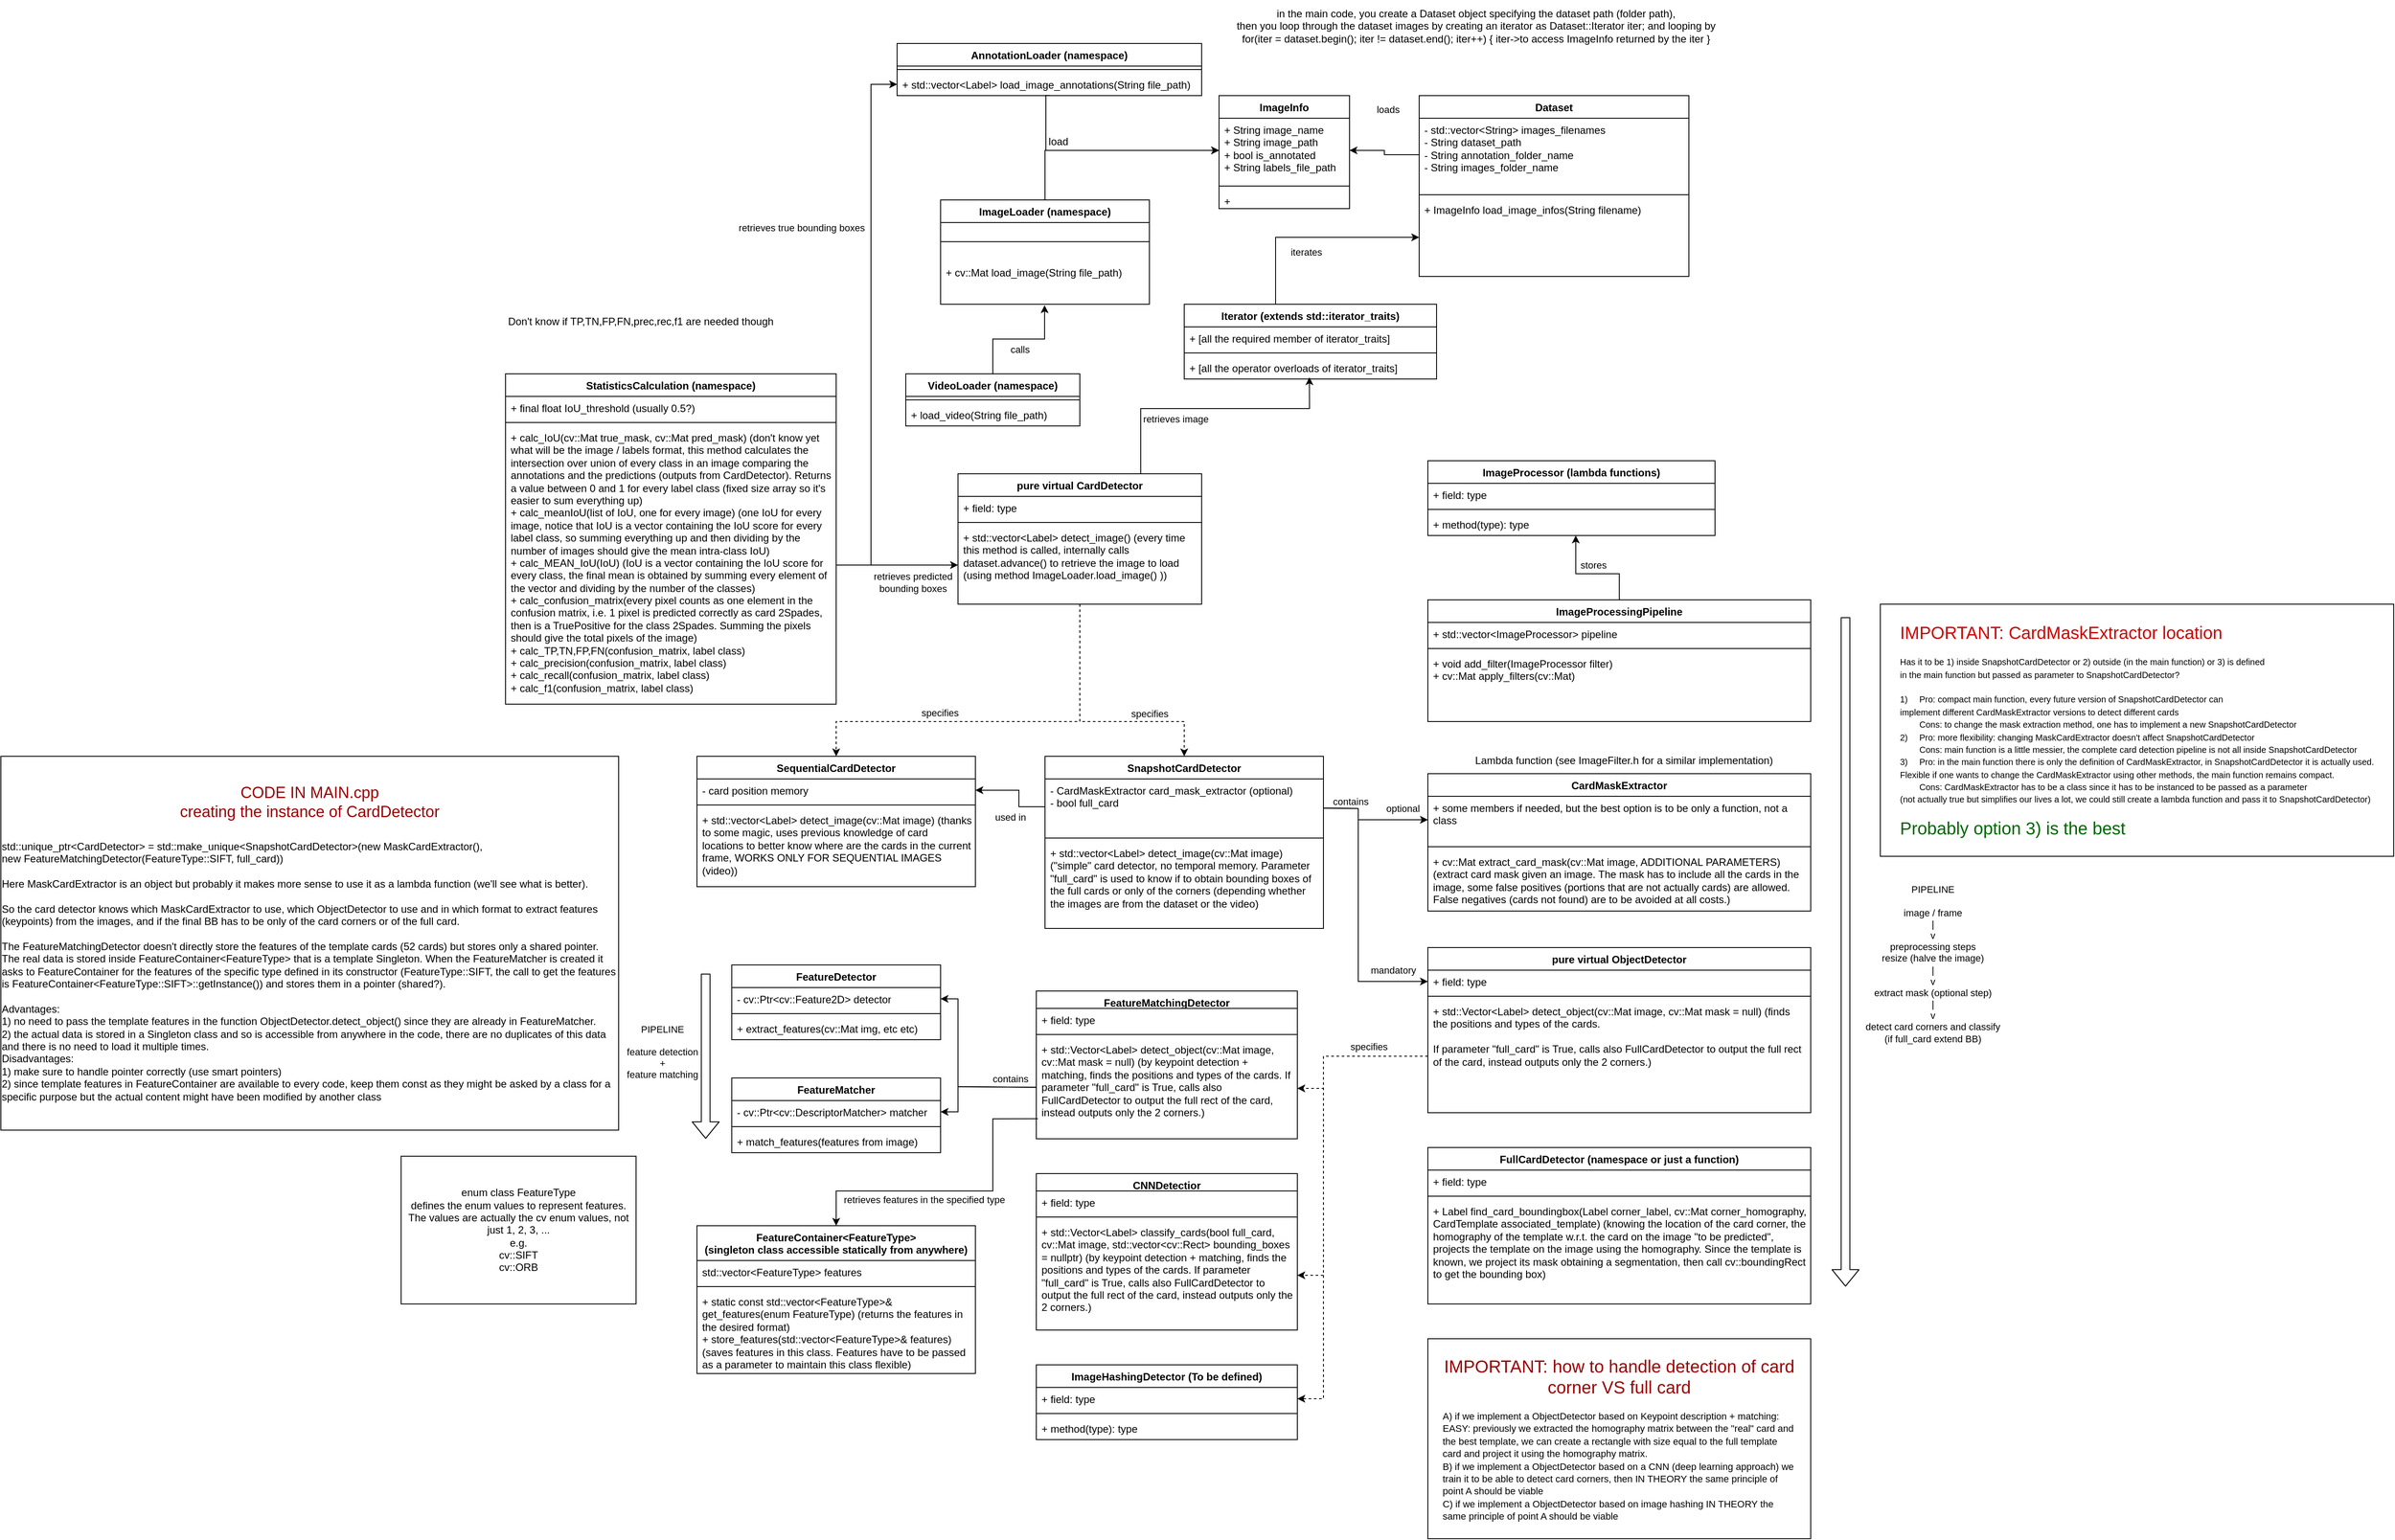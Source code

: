 <mxfile>
    <diagram name="Page-1" id="c4acf3e9-155e-7222-9cf6-157b1a14988f">
        <mxGraphModel dx="2112" dy="1816" grid="1" gridSize="10" guides="1" tooltips="1" connect="1" arrows="1" fold="1" page="1" pageScale="1" pageWidth="850" pageHeight="1100" background="none" math="0" shadow="0">
            <root>
                <mxCell id="0"/>
                <mxCell id="1" parent="0"/>
                <mxCell id="INni8aJdQVXMnW472Vi9-1" value="ImageLoader (namespace)" style="swimlane;fontStyle=1;align=center;verticalAlign=top;childLayout=stackLayout;horizontal=1;startSize=26;horizontalStack=0;resizeParent=1;resizeParentMax=0;resizeLast=0;collapsible=1;marginBottom=0;whiteSpace=wrap;html=1;" parent="1" vertex="1">
                    <mxGeometry x="440" y="-40" width="240" height="120" as="geometry"/>
                </mxCell>
                <mxCell id="INni8aJdQVXMnW472Vi9-3" value="" style="line;strokeWidth=1;fillColor=none;align=left;verticalAlign=middle;spacingTop=-1;spacingLeft=3;spacingRight=3;rotatable=0;labelPosition=right;points=[];portConstraint=eastwest;strokeColor=inherit;" parent="INni8aJdQVXMnW472Vi9-1" vertex="1">
                    <mxGeometry y="26" width="240" height="44" as="geometry"/>
                </mxCell>
                <mxCell id="INni8aJdQVXMnW472Vi9-4" value="+ cv::Mat load_image(String file_path)" style="text;strokeColor=none;fillColor=none;align=left;verticalAlign=top;spacingLeft=4;spacingRight=4;overflow=hidden;rotatable=0;points=[[0,0.5],[1,0.5]];portConstraint=eastwest;whiteSpace=wrap;html=1;" parent="INni8aJdQVXMnW472Vi9-1" vertex="1">
                    <mxGeometry y="70" width="240" height="50" as="geometry"/>
                </mxCell>
                <mxCell id="XtUhYxJzeD2RdiECUGd_-15" value="" style="edgeStyle=orthogonalEdgeStyle;rounded=0;orthogonalLoop=1;jettySize=auto;html=1;entryX=0.498;entryY=1.023;entryDx=0;entryDy=0;entryPerimeter=0;exitX=0.5;exitY=0;exitDx=0;exitDy=0;" parent="1" source="INni8aJdQVXMnW472Vi9-5" target="INni8aJdQVXMnW472Vi9-4" edge="1">
                    <mxGeometry relative="1" as="geometry">
                        <Array as="points">
                            <mxPoint x="500" y="120"/>
                            <mxPoint x="560" y="120"/>
                        </Array>
                    </mxGeometry>
                </mxCell>
                <mxCell id="XtUhYxJzeD2RdiECUGd_-16" value="calls" style="edgeLabel;html=1;align=center;verticalAlign=middle;resizable=0;points=[];" parent="XtUhYxJzeD2RdiECUGd_-15" vertex="1" connectable="0">
                    <mxGeometry x="0.511" relative="1" as="geometry">
                        <mxPoint x="-29" y="17" as="offset"/>
                    </mxGeometry>
                </mxCell>
                <mxCell id="INni8aJdQVXMnW472Vi9-5" value="VideoLoader (namespace)" style="swimlane;fontStyle=1;align=center;verticalAlign=top;childLayout=stackLayout;horizontal=1;startSize=26;horizontalStack=0;resizeParent=1;resizeParentMax=0;resizeLast=0;collapsible=1;marginBottom=0;whiteSpace=wrap;html=1;" parent="1" vertex="1">
                    <mxGeometry x="400" y="160" width="200" height="60" as="geometry"/>
                </mxCell>
                <mxCell id="INni8aJdQVXMnW472Vi9-7" value="" style="line;strokeWidth=1;fillColor=none;align=left;verticalAlign=middle;spacingTop=-1;spacingLeft=3;spacingRight=3;rotatable=0;labelPosition=right;points=[];portConstraint=eastwest;strokeColor=inherit;" parent="INni8aJdQVXMnW472Vi9-5" vertex="1">
                    <mxGeometry y="26" width="200" height="8" as="geometry"/>
                </mxCell>
                <mxCell id="INni8aJdQVXMnW472Vi9-8" value="+ load_video(String file_path)" style="text;strokeColor=none;fillColor=none;align=left;verticalAlign=top;spacingLeft=4;spacingRight=4;overflow=hidden;rotatable=0;points=[[0,0.5],[1,0.5]];portConstraint=eastwest;whiteSpace=wrap;html=1;" parent="INni8aJdQVXMnW472Vi9-5" vertex="1">
                    <mxGeometry y="34" width="200" height="26" as="geometry"/>
                </mxCell>
                <mxCell id="INni8aJdQVXMnW472Vi9-11" value="AnnotationLoader (namespace)" style="swimlane;fontStyle=1;align=center;verticalAlign=top;childLayout=stackLayout;horizontal=1;startSize=26;horizontalStack=0;resizeParent=1;resizeParentMax=0;resizeLast=0;collapsible=1;marginBottom=0;whiteSpace=wrap;html=1;" parent="1" vertex="1">
                    <mxGeometry x="390" y="-220" width="350" height="60" as="geometry"/>
                </mxCell>
                <mxCell id="INni8aJdQVXMnW472Vi9-13" value="" style="line;strokeWidth=1;fillColor=none;align=left;verticalAlign=middle;spacingTop=-1;spacingLeft=3;spacingRight=3;rotatable=0;labelPosition=right;points=[];portConstraint=eastwest;strokeColor=inherit;" parent="INni8aJdQVXMnW472Vi9-11" vertex="1">
                    <mxGeometry y="26" width="350" height="8" as="geometry"/>
                </mxCell>
                <mxCell id="INni8aJdQVXMnW472Vi9-14" value="+ std::vector&amp;lt;Label&amp;gt; load_image_annotations(String file_path)" style="text;strokeColor=none;fillColor=none;align=left;verticalAlign=top;spacingLeft=4;spacingRight=4;overflow=hidden;rotatable=0;points=[[0,0.5],[1,0.5]];portConstraint=eastwest;whiteSpace=wrap;html=1;" parent="INni8aJdQVXMnW472Vi9-11" vertex="1">
                    <mxGeometry y="34" width="350" height="26" as="geometry"/>
                </mxCell>
                <mxCell id="INni8aJdQVXMnW472Vi9-15" value="SnapshotCardDetector" style="swimlane;fontStyle=1;align=center;verticalAlign=top;childLayout=stackLayout;horizontal=1;startSize=26;horizontalStack=0;resizeParent=1;resizeParentMax=0;resizeLast=0;collapsible=1;marginBottom=0;whiteSpace=wrap;html=1;" parent="1" vertex="1">
                    <mxGeometry x="560" y="600" width="320" height="198" as="geometry"/>
                </mxCell>
                <mxCell id="INni8aJdQVXMnW472Vi9-16" value="- CardMaskExtractor card_mask_extractor (optional)&lt;div&gt;- bool full_card&lt;/div&gt;" style="text;strokeColor=none;fillColor=none;align=left;verticalAlign=top;spacingLeft=4;spacingRight=4;overflow=hidden;rotatable=0;points=[[0,0.5],[1,0.5]];portConstraint=eastwest;whiteSpace=wrap;html=1;" parent="INni8aJdQVXMnW472Vi9-15" vertex="1">
                    <mxGeometry y="26" width="320" height="64" as="geometry"/>
                </mxCell>
                <mxCell id="INni8aJdQVXMnW472Vi9-17" value="" style="line;strokeWidth=1;fillColor=none;align=left;verticalAlign=middle;spacingTop=-1;spacingLeft=3;spacingRight=3;rotatable=0;labelPosition=right;points=[];portConstraint=eastwest;strokeColor=inherit;" parent="INni8aJdQVXMnW472Vi9-15" vertex="1">
                    <mxGeometry y="90" width="320" height="8" as="geometry"/>
                </mxCell>
                <mxCell id="INni8aJdQVXMnW472Vi9-18" value="+ std::vector&amp;lt;Label&amp;gt; detect_image(cv::Mat image) (&quot;simple&quot; card detector, no temporal memory. Parameter &quot;full_card&quot; is used to know if to obtain bounding boxes of the full cards or only of the corners (depending whether the images are from the dataset or the video)" style="text;strokeColor=none;fillColor=none;align=left;verticalAlign=top;spacingLeft=4;spacingRight=4;overflow=hidden;rotatable=0;points=[[0,0.5],[1,0.5]];portConstraint=eastwest;whiteSpace=wrap;html=1;" parent="INni8aJdQVXMnW472Vi9-15" vertex="1">
                    <mxGeometry y="98" width="320" height="100" as="geometry"/>
                </mxCell>
                <mxCell id="INni8aJdQVXMnW472Vi9-19" value="Dataset" style="swimlane;fontStyle=1;align=center;verticalAlign=top;childLayout=stackLayout;horizontal=1;startSize=26;horizontalStack=0;resizeParent=1;resizeParentMax=0;resizeLast=0;collapsible=1;marginBottom=0;whiteSpace=wrap;html=1;" parent="1" vertex="1">
                    <mxGeometry x="990" y="-160" width="310" height="208" as="geometry"/>
                </mxCell>
                <mxCell id="INni8aJdQVXMnW472Vi9-20" value="- std::vector&amp;lt;String&amp;gt; images_filenames&lt;div&gt;- String dataset_path&lt;/div&gt;&lt;div&gt;- String annotation_folder_name&lt;/div&gt;&lt;div&gt;- String images_folder_name&lt;/div&gt;" style="text;strokeColor=none;fillColor=none;align=left;verticalAlign=top;spacingLeft=4;spacingRight=4;overflow=hidden;rotatable=0;points=[[0,0.5],[1,0.5]];portConstraint=eastwest;whiteSpace=wrap;html=1;" parent="INni8aJdQVXMnW472Vi9-19" vertex="1">
                    <mxGeometry y="26" width="310" height="84" as="geometry"/>
                </mxCell>
                <mxCell id="INni8aJdQVXMnW472Vi9-21" value="" style="line;strokeWidth=1;fillColor=none;align=left;verticalAlign=middle;spacingTop=-1;spacingLeft=3;spacingRight=3;rotatable=0;labelPosition=right;points=[];portConstraint=eastwest;strokeColor=inherit;" parent="INni8aJdQVXMnW472Vi9-19" vertex="1">
                    <mxGeometry y="110" width="310" height="8" as="geometry"/>
                </mxCell>
                <mxCell id="INni8aJdQVXMnW472Vi9-22" value="+ ImageInfo load_image_infos(String filename)" style="text;strokeColor=none;fillColor=none;align=left;verticalAlign=top;spacingLeft=4;spacingRight=4;overflow=hidden;rotatable=0;points=[[0,0.5],[1,0.5]];portConstraint=eastwest;whiteSpace=wrap;html=1;" parent="INni8aJdQVXMnW472Vi9-19" vertex="1">
                    <mxGeometry y="118" width="310" height="90" as="geometry"/>
                </mxCell>
                <mxCell id="INni8aJdQVXMnW472Vi9-26" value="CardMaskExtractor" style="swimlane;fontStyle=1;align=center;verticalAlign=top;childLayout=stackLayout;horizontal=1;startSize=26;horizontalStack=0;resizeParent=1;resizeParentMax=0;resizeLast=0;collapsible=1;marginBottom=0;whiteSpace=wrap;html=1;" parent="1" vertex="1">
                    <mxGeometry x="1000" y="620" width="440" height="158" as="geometry"/>
                </mxCell>
                <mxCell id="INni8aJdQVXMnW472Vi9-27" value="+ some members if needed, but the best option is to be only a function, not a class" style="text;strokeColor=none;fillColor=none;align=left;verticalAlign=top;spacingLeft=4;spacingRight=4;overflow=hidden;rotatable=0;points=[[0,0.5],[1,0.5]];portConstraint=eastwest;whiteSpace=wrap;html=1;" parent="INni8aJdQVXMnW472Vi9-26" vertex="1">
                    <mxGeometry y="26" width="440" height="54" as="geometry"/>
                </mxCell>
                <mxCell id="INni8aJdQVXMnW472Vi9-28" value="" style="line;strokeWidth=1;fillColor=none;align=left;verticalAlign=middle;spacingTop=-1;spacingLeft=3;spacingRight=3;rotatable=0;labelPosition=right;points=[];portConstraint=eastwest;strokeColor=inherit;" parent="INni8aJdQVXMnW472Vi9-26" vertex="1">
                    <mxGeometry y="80" width="440" height="8" as="geometry"/>
                </mxCell>
                <mxCell id="INni8aJdQVXMnW472Vi9-29" value="+ cv::Mat extract_card_mask(cv::Mat image, ADDITIONAL PARAMETERS) (extract card mask given an image. The mask has to include all the cards in the image, some false positives (portions that are not actually cards) are allowed. False negatives (cards not found) are to be avoided at all costs.)" style="text;strokeColor=none;fillColor=none;align=left;verticalAlign=top;spacingLeft=4;spacingRight=4;overflow=hidden;rotatable=0;points=[[0,0.5],[1,0.5]];portConstraint=eastwest;whiteSpace=wrap;html=1;" parent="INni8aJdQVXMnW472Vi9-26" vertex="1">
                    <mxGeometry y="88" width="440" height="70" as="geometry"/>
                </mxCell>
                <mxCell id="INni8aJdQVXMnW472Vi9-32" value="pure virtual ObjectDetector" style="swimlane;fontStyle=1;align=center;verticalAlign=top;childLayout=stackLayout;horizontal=1;startSize=26;horizontalStack=0;resizeParent=1;resizeParentMax=0;resizeLast=0;collapsible=1;marginBottom=0;whiteSpace=wrap;html=1;" parent="1" vertex="1">
                    <mxGeometry x="1000" y="820" width="440" height="190" as="geometry"/>
                </mxCell>
                <mxCell id="INni8aJdQVXMnW472Vi9-33" value="+ field: type" style="text;strokeColor=none;fillColor=none;align=left;verticalAlign=top;spacingLeft=4;spacingRight=4;overflow=hidden;rotatable=0;points=[[0,0.5],[1,0.5]];portConstraint=eastwest;whiteSpace=wrap;html=1;" parent="INni8aJdQVXMnW472Vi9-32" vertex="1">
                    <mxGeometry y="26" width="440" height="26" as="geometry"/>
                </mxCell>
                <mxCell id="INni8aJdQVXMnW472Vi9-34" value="" style="line;strokeWidth=1;fillColor=none;align=left;verticalAlign=middle;spacingTop=-1;spacingLeft=3;spacingRight=3;rotatable=0;labelPosition=right;points=[];portConstraint=eastwest;strokeColor=inherit;" parent="INni8aJdQVXMnW472Vi9-32" vertex="1">
                    <mxGeometry y="52" width="440" height="8" as="geometry"/>
                </mxCell>
                <mxCell id="INni8aJdQVXMnW472Vi9-35" value="+ std::Vector&amp;lt;Label&amp;gt; detect_object(cv::Mat image, cv::Mat mask = null) (finds the positions and types of the cards.&lt;div&gt;&lt;br&gt;&lt;/div&gt;&lt;div&gt;If parameter &quot;full_card&quot; is True, calls also FullCardDetector to output the full rect of the card, instead outputs only the 2 corners.)&lt;/div&gt;" style="text;strokeColor=none;fillColor=none;align=left;verticalAlign=top;spacingLeft=4;spacingRight=4;overflow=hidden;rotatable=0;points=[[0,0.5],[1,0.5]];portConstraint=eastwest;whiteSpace=wrap;html=1;" parent="INni8aJdQVXMnW472Vi9-32" vertex="1">
                    <mxGeometry y="60" width="440" height="130" as="geometry"/>
                </mxCell>
                <mxCell id="INni8aJdQVXMnW472Vi9-43" value="pure virtual CardDetector" style="swimlane;fontStyle=1;align=center;verticalAlign=top;childLayout=stackLayout;horizontal=1;startSize=26;horizontalStack=0;resizeParent=1;resizeParentMax=0;resizeLast=0;collapsible=1;marginBottom=0;whiteSpace=wrap;html=1;" parent="1" vertex="1">
                    <mxGeometry x="460" y="275" width="280" height="150" as="geometry"/>
                </mxCell>
                <mxCell id="INni8aJdQVXMnW472Vi9-44" value="+ field: type" style="text;strokeColor=none;fillColor=none;align=left;verticalAlign=top;spacingLeft=4;spacingRight=4;overflow=hidden;rotatable=0;points=[[0,0.5],[1,0.5]];portConstraint=eastwest;whiteSpace=wrap;html=1;" parent="INni8aJdQVXMnW472Vi9-43" vertex="1">
                    <mxGeometry y="26" width="280" height="26" as="geometry"/>
                </mxCell>
                <mxCell id="INni8aJdQVXMnW472Vi9-45" value="" style="line;strokeWidth=1;fillColor=none;align=left;verticalAlign=middle;spacingTop=-1;spacingLeft=3;spacingRight=3;rotatable=0;labelPosition=right;points=[];portConstraint=eastwest;strokeColor=inherit;" parent="INni8aJdQVXMnW472Vi9-43" vertex="1">
                    <mxGeometry y="52" width="280" height="8" as="geometry"/>
                </mxCell>
                <mxCell id="INni8aJdQVXMnW472Vi9-46" value="+ std::vector&amp;lt;Label&amp;gt; detect_image() (every time this method is called, internally calls dataset.advance() to retrieve the image to load (using method ImageLoader.load_image() ))" style="text;strokeColor=none;fillColor=none;align=left;verticalAlign=top;spacingLeft=4;spacingRight=4;overflow=hidden;rotatable=0;points=[[0,0.5],[1,0.5]];portConstraint=eastwest;whiteSpace=wrap;html=1;" parent="INni8aJdQVXMnW472Vi9-43" vertex="1">
                    <mxGeometry y="60" width="280" height="90" as="geometry"/>
                </mxCell>
                <mxCell id="INni8aJdQVXMnW472Vi9-47" value="SequentialCardDetector" style="swimlane;fontStyle=1;align=center;verticalAlign=top;childLayout=stackLayout;horizontal=1;startSize=26;horizontalStack=0;resizeParent=1;resizeParentMax=0;resizeLast=0;collapsible=1;marginBottom=0;whiteSpace=wrap;html=1;" parent="1" vertex="1">
                    <mxGeometry x="160" y="600" width="320" height="150" as="geometry"/>
                </mxCell>
                <mxCell id="INni8aJdQVXMnW472Vi9-48" value="- card position memory" style="text;strokeColor=none;fillColor=none;align=left;verticalAlign=top;spacingLeft=4;spacingRight=4;overflow=hidden;rotatable=0;points=[[0,0.5],[1,0.5]];portConstraint=eastwest;whiteSpace=wrap;html=1;" parent="INni8aJdQVXMnW472Vi9-47" vertex="1">
                    <mxGeometry y="26" width="320" height="26" as="geometry"/>
                </mxCell>
                <mxCell id="INni8aJdQVXMnW472Vi9-49" value="" style="line;strokeWidth=1;fillColor=none;align=left;verticalAlign=middle;spacingTop=-1;spacingLeft=3;spacingRight=3;rotatable=0;labelPosition=right;points=[];portConstraint=eastwest;strokeColor=inherit;" parent="INni8aJdQVXMnW472Vi9-47" vertex="1">
                    <mxGeometry y="52" width="320" height="8" as="geometry"/>
                </mxCell>
                <mxCell id="INni8aJdQVXMnW472Vi9-50" value="+ std::vector&amp;lt;Label&amp;gt; detect_image(cv::Mat image) (thanks to some magic, uses previous knowledge of card locations to better know where are the cards in the current frame, WORKS ONLY FOR SEQUENTIAL IMAGES (video))" style="text;strokeColor=none;fillColor=none;align=left;verticalAlign=top;spacingLeft=4;spacingRight=4;overflow=hidden;rotatable=0;points=[[0,0.5],[1,0.5]];portConstraint=eastwest;whiteSpace=wrap;html=1;" parent="INni8aJdQVXMnW472Vi9-47" vertex="1">
                    <mxGeometry y="60" width="320" height="90" as="geometry"/>
                </mxCell>
                <mxCell id="INni8aJdQVXMnW472Vi9-65" value="StatisticsCalculation (namespace)" style="swimlane;fontStyle=1;align=center;verticalAlign=top;childLayout=stackLayout;horizontal=1;startSize=26;horizontalStack=0;resizeParent=1;resizeParentMax=0;resizeLast=0;collapsible=1;marginBottom=0;whiteSpace=wrap;html=1;" parent="1" vertex="1">
                    <mxGeometry x="-60" y="160" width="380" height="380" as="geometry"/>
                </mxCell>
                <mxCell id="INni8aJdQVXMnW472Vi9-66" value="+ final float IoU_threshold (usually 0.5?)" style="text;strokeColor=none;fillColor=none;align=left;verticalAlign=top;spacingLeft=4;spacingRight=4;overflow=hidden;rotatable=0;points=[[0,0.5],[1,0.5]];portConstraint=eastwest;whiteSpace=wrap;html=1;" parent="INni8aJdQVXMnW472Vi9-65" vertex="1">
                    <mxGeometry y="26" width="380" height="26" as="geometry"/>
                </mxCell>
                <mxCell id="INni8aJdQVXMnW472Vi9-67" value="" style="line;strokeWidth=1;fillColor=none;align=left;verticalAlign=middle;spacingTop=-1;spacingLeft=3;spacingRight=3;rotatable=0;labelPosition=right;points=[];portConstraint=eastwest;strokeColor=inherit;" parent="INni8aJdQVXMnW472Vi9-65" vertex="1">
                    <mxGeometry y="52" width="380" height="8" as="geometry"/>
                </mxCell>
                <mxCell id="INni8aJdQVXMnW472Vi9-68" value="+ calc_IoU(cv::Mat true_mask, cv::Mat pred_mask) (don&#39;t know yet what will be the image / labels format, this method calculates the intersection over union of every class in an image comparing the annotations and the predictions (outputs from CardDetector). Returns a value between 0 and 1 for every label class (fixed size array so it&#39;s easier to sum everything up)&lt;div&gt;+ calc_meanIoU(list of IoU, one for every image) (one IoU for every image, notice that IoU is a vector containing the IoU score for every label class, so summing everything up and then dividing by the number of images should give the mean intra-class IoU)&lt;/div&gt;&lt;div&gt;+ calc_MEAN_IoU(IoU) (IoU is a vector containing the IoU score for every class, the final mean is obtained by summing every element of the vector and dividing by the number of the classes)&lt;br&gt;&lt;div&gt;+ calc_confusion_matrix(every pixel counts as one element in the confusion matrix, i.e. 1 pixel is predicted correctly as card 2Spades, then is a TruePositive for the class 2Spades. Summing the pixels should give the total pixels of the image)&lt;/div&gt;&lt;div&gt;+ calc_TP,TN,FP,FN(confusion_matrix, label class)&lt;/div&gt;&lt;div&gt;+ calc_precision(confusion_matrix, label class)&lt;/div&gt;&lt;div&gt;+ calc_recall(confusion_matrix, label class)&lt;/div&gt;&lt;div&gt;+ calc_f1(confusion_matrix, label class)&lt;/div&gt;&lt;/div&gt;" style="text;strokeColor=none;fillColor=none;align=left;verticalAlign=top;spacingLeft=4;spacingRight=4;overflow=hidden;rotatable=0;points=[[0,0.5],[1,0.5]];portConstraint=eastwest;whiteSpace=wrap;html=1;" parent="INni8aJdQVXMnW472Vi9-65" vertex="1">
                    <mxGeometry y="60" width="380" height="320" as="geometry"/>
                </mxCell>
                <mxCell id="INni8aJdQVXMnW472Vi9-69" style="edgeStyle=orthogonalEdgeStyle;rounded=0;orthogonalLoop=1;jettySize=auto;html=1;entryX=0;entryY=0.5;entryDx=0;entryDy=0;" parent="1" source="INni8aJdQVXMnW472Vi9-68" target="INni8aJdQVXMnW472Vi9-14" edge="1">
                    <mxGeometry relative="1" as="geometry">
                        <Array as="points">
                            <mxPoint x="360" y="380"/>
                            <mxPoint x="360" y="-173"/>
                        </Array>
                    </mxGeometry>
                </mxCell>
                <mxCell id="INni8aJdQVXMnW472Vi9-70" value="retrieves true bounding boxes" style="edgeLabel;html=1;align=center;verticalAlign=middle;resizable=0;points=[];" parent="INni8aJdQVXMnW472Vi9-69" vertex="1" connectable="0">
                    <mxGeometry x="0.26" y="3" relative="1" as="geometry">
                        <mxPoint x="-77" y="-36" as="offset"/>
                    </mxGeometry>
                </mxCell>
                <mxCell id="INni8aJdQVXMnW472Vi9-71" style="edgeStyle=orthogonalEdgeStyle;rounded=0;orthogonalLoop=1;jettySize=auto;html=1;entryX=0;entryY=0.5;entryDx=0;entryDy=0;" parent="1" source="INni8aJdQVXMnW472Vi9-68" target="INni8aJdQVXMnW472Vi9-46" edge="1">
                    <mxGeometry relative="1" as="geometry">
                        <Array as="points">
                            <mxPoint x="420" y="380"/>
                            <mxPoint x="420" y="380"/>
                        </Array>
                    </mxGeometry>
                </mxCell>
                <mxCell id="INni8aJdQVXMnW472Vi9-72" value="retrieves predicted&lt;div&gt;bounding boxes&lt;/div&gt;" style="edgeLabel;html=1;align=center;verticalAlign=middle;resizable=0;points=[];" parent="INni8aJdQVXMnW472Vi9-71" vertex="1" connectable="0">
                    <mxGeometry x="0.248" relative="1" as="geometry">
                        <mxPoint y="20" as="offset"/>
                    </mxGeometry>
                </mxCell>
                <mxCell id="INni8aJdQVXMnW472Vi9-73" value="Don&#39;t know if TP,TN,FP,FN,prec,rec,f1 are needed though" style="text;html=1;align=center;verticalAlign=middle;resizable=0;points=[];autosize=1;strokeColor=none;fillColor=none;" parent="1" vertex="1">
                    <mxGeometry x="-70" y="85" width="330" height="30" as="geometry"/>
                </mxCell>
                <mxCell id="XtUhYxJzeD2RdiECUGd_-1" value="ImageInfo" style="swimlane;fontStyle=1;align=center;verticalAlign=top;childLayout=stackLayout;horizontal=1;startSize=26;horizontalStack=0;resizeParent=1;resizeParentMax=0;resizeLast=0;collapsible=1;marginBottom=0;whiteSpace=wrap;html=1;" parent="1" vertex="1">
                    <mxGeometry x="760" y="-160" width="150" height="130" as="geometry"/>
                </mxCell>
                <mxCell id="XtUhYxJzeD2RdiECUGd_-2" value="+ String image_name&lt;div&gt;+ String image_path&lt;/div&gt;&lt;div&gt;+ bool is_annotated&lt;/div&gt;&lt;div&gt;+ String labels_file_path&lt;/div&gt;" style="text;strokeColor=none;fillColor=none;align=left;verticalAlign=top;spacingLeft=4;spacingRight=4;overflow=hidden;rotatable=0;points=[[0,0.5],[1,0.5]];portConstraint=eastwest;whiteSpace=wrap;html=1;" parent="XtUhYxJzeD2RdiECUGd_-1" vertex="1">
                    <mxGeometry y="26" width="150" height="74" as="geometry"/>
                </mxCell>
                <mxCell id="XtUhYxJzeD2RdiECUGd_-3" value="" style="line;strokeWidth=1;fillColor=none;align=left;verticalAlign=middle;spacingTop=-1;spacingLeft=3;spacingRight=3;rotatable=0;labelPosition=right;points=[];portConstraint=eastwest;strokeColor=inherit;" parent="XtUhYxJzeD2RdiECUGd_-1" vertex="1">
                    <mxGeometry y="100" width="150" height="8" as="geometry"/>
                </mxCell>
                <mxCell id="XtUhYxJzeD2RdiECUGd_-4" value="+&amp;nbsp;" style="text;strokeColor=none;fillColor=none;align=left;verticalAlign=top;spacingLeft=4;spacingRight=4;overflow=hidden;rotatable=0;points=[[0,0.5],[1,0.5]];portConstraint=eastwest;whiteSpace=wrap;html=1;" parent="XtUhYxJzeD2RdiECUGd_-1" vertex="1">
                    <mxGeometry y="108" width="150" height="22" as="geometry"/>
                </mxCell>
                <mxCell id="XtUhYxJzeD2RdiECUGd_-5" style="edgeStyle=orthogonalEdgeStyle;rounded=0;orthogonalLoop=1;jettySize=auto;html=1;entryX=1;entryY=0.5;entryDx=0;entryDy=0;exitX=0;exitY=0.5;exitDx=0;exitDy=0;" parent="1" source="INni8aJdQVXMnW472Vi9-20" target="XtUhYxJzeD2RdiECUGd_-2" edge="1">
                    <mxGeometry relative="1" as="geometry"/>
                </mxCell>
                <mxCell id="XtUhYxJzeD2RdiECUGd_-6" value="loads" style="edgeLabel;html=1;align=center;verticalAlign=middle;resizable=0;points=[];" parent="XtUhYxJzeD2RdiECUGd_-5" vertex="1" connectable="0">
                    <mxGeometry x="-0.321" y="-2" relative="1" as="geometry">
                        <mxPoint x="-7" y="-50" as="offset"/>
                    </mxGeometry>
                </mxCell>
                <mxCell id="XtUhYxJzeD2RdiECUGd_-7" value="Iterator (extends std::iterator_traits)" style="swimlane;fontStyle=1;align=center;verticalAlign=top;childLayout=stackLayout;horizontal=1;startSize=26;horizontalStack=0;resizeParent=1;resizeParentMax=0;resizeLast=0;collapsible=1;marginBottom=0;whiteSpace=wrap;html=1;" parent="1" vertex="1">
                    <mxGeometry x="720" y="80" width="290" height="86" as="geometry"/>
                </mxCell>
                <mxCell id="XtUhYxJzeD2RdiECUGd_-8" value="+ [all the required member of iterator_traits]" style="text;strokeColor=none;fillColor=none;align=left;verticalAlign=top;spacingLeft=4;spacingRight=4;overflow=hidden;rotatable=0;points=[[0,0.5],[1,0.5]];portConstraint=eastwest;whiteSpace=wrap;html=1;" parent="XtUhYxJzeD2RdiECUGd_-7" vertex="1">
                    <mxGeometry y="26" width="290" height="26" as="geometry"/>
                </mxCell>
                <mxCell id="XtUhYxJzeD2RdiECUGd_-9" value="" style="line;strokeWidth=1;fillColor=none;align=left;verticalAlign=middle;spacingTop=-1;spacingLeft=3;spacingRight=3;rotatable=0;labelPosition=right;points=[];portConstraint=eastwest;strokeColor=inherit;" parent="XtUhYxJzeD2RdiECUGd_-7" vertex="1">
                    <mxGeometry y="52" width="290" height="8" as="geometry"/>
                </mxCell>
                <mxCell id="XtUhYxJzeD2RdiECUGd_-10" value="+ [all the operator overloads of iterator_traits]" style="text;strokeColor=none;fillColor=none;align=left;verticalAlign=top;spacingLeft=4;spacingRight=4;overflow=hidden;rotatable=0;points=[[0,0.5],[1,0.5]];portConstraint=eastwest;whiteSpace=wrap;html=1;" parent="XtUhYxJzeD2RdiECUGd_-7" vertex="1">
                    <mxGeometry y="60" width="290" height="26" as="geometry"/>
                </mxCell>
                <mxCell id="XtUhYxJzeD2RdiECUGd_-11" style="edgeStyle=orthogonalEdgeStyle;rounded=0;orthogonalLoop=1;jettySize=auto;html=1;entryX=0;entryY=0.5;entryDx=0;entryDy=0;exitX=0.5;exitY=0;exitDx=0;exitDy=0;" parent="1" source="XtUhYxJzeD2RdiECUGd_-7" target="INni8aJdQVXMnW472Vi9-22" edge="1">
                    <mxGeometry relative="1" as="geometry">
                        <Array as="points">
                            <mxPoint x="825" y="3"/>
                        </Array>
                        <mxPoint x="920" y="150" as="sourcePoint"/>
                    </mxGeometry>
                </mxCell>
                <mxCell id="XtUhYxJzeD2RdiECUGd_-12" value="iterates" style="edgeLabel;html=1;align=center;verticalAlign=middle;resizable=0;points=[];" parent="XtUhYxJzeD2RdiECUGd_-11" vertex="1" connectable="0">
                    <mxGeometry x="-0.304" y="-1" relative="1" as="geometry">
                        <mxPoint x="34" y="-2" as="offset"/>
                    </mxGeometry>
                </mxCell>
                <mxCell id="XtUhYxJzeD2RdiECUGd_-13" value="in the main code, you create a Dataset object specifying the dataset path (folder path),&lt;div&gt;then you loop through the dataset images by creating an iterator as Dataset::Iterator iter; and looping by&lt;/div&gt;&lt;div&gt;for(iter = dataset.begin(); iter != dataset.end(); iter++) { iter-&amp;gt;to access ImageInfo returned by the iter }&lt;/div&gt;" style="text;html=1;align=center;verticalAlign=middle;resizable=0;points=[];autosize=1;strokeColor=none;fillColor=none;" parent="1" vertex="1">
                    <mxGeometry x="770" y="-270" width="570" height="60" as="geometry"/>
                </mxCell>
                <mxCell id="XtUhYxJzeD2RdiECUGd_-19" style="edgeStyle=orthogonalEdgeStyle;rounded=0;orthogonalLoop=1;jettySize=auto;html=1;entryX=0;entryY=0.5;entryDx=0;entryDy=0;exitX=0.5;exitY=0;exitDx=0;exitDy=0;" parent="1" source="INni8aJdQVXMnW472Vi9-1" target="XtUhYxJzeD2RdiECUGd_-2" edge="1">
                    <mxGeometry relative="1" as="geometry"/>
                </mxCell>
                <mxCell id="XtUhYxJzeD2RdiECUGd_-20" style="edgeStyle=orthogonalEdgeStyle;rounded=0;orthogonalLoop=1;jettySize=auto;html=1;entryX=0;entryY=0.5;entryDx=0;entryDy=0;exitX=0.503;exitY=0.994;exitDx=0;exitDy=0;exitPerimeter=0;" parent="1" source="INni8aJdQVXMnW472Vi9-14" target="XtUhYxJzeD2RdiECUGd_-2" edge="1">
                    <mxGeometry relative="1" as="geometry">
                        <Array as="points">
                            <mxPoint x="561" y="-97"/>
                        </Array>
                    </mxGeometry>
                </mxCell>
                <mxCell id="XtUhYxJzeD2RdiECUGd_-21" value="load" style="text;html=1;align=center;verticalAlign=middle;resizable=0;points=[];autosize=1;strokeColor=none;fillColor=none;" parent="1" vertex="1">
                    <mxGeometry x="550" y="-122" width="50" height="30" as="geometry"/>
                </mxCell>
                <mxCell id="XtUhYxJzeD2RdiECUGd_-26" value="FullCardDetector (namespace or just a function)" style="swimlane;fontStyle=1;align=center;verticalAlign=top;childLayout=stackLayout;horizontal=1;startSize=26;horizontalStack=0;resizeParent=1;resizeParentMax=0;resizeLast=0;collapsible=1;marginBottom=0;whiteSpace=wrap;html=1;" parent="1" vertex="1">
                    <mxGeometry x="1000" y="1050" width="440" height="180" as="geometry"/>
                </mxCell>
                <mxCell id="XtUhYxJzeD2RdiECUGd_-27" value="+ field: type" style="text;strokeColor=none;fillColor=none;align=left;verticalAlign=top;spacingLeft=4;spacingRight=4;overflow=hidden;rotatable=0;points=[[0,0.5],[1,0.5]];portConstraint=eastwest;whiteSpace=wrap;html=1;" parent="XtUhYxJzeD2RdiECUGd_-26" vertex="1">
                    <mxGeometry y="26" width="440" height="26" as="geometry"/>
                </mxCell>
                <mxCell id="XtUhYxJzeD2RdiECUGd_-28" value="" style="line;strokeWidth=1;fillColor=none;align=left;verticalAlign=middle;spacingTop=-1;spacingLeft=3;spacingRight=3;rotatable=0;labelPosition=right;points=[];portConstraint=eastwest;strokeColor=inherit;" parent="XtUhYxJzeD2RdiECUGd_-26" vertex="1">
                    <mxGeometry y="52" width="440" height="8" as="geometry"/>
                </mxCell>
                <mxCell id="XtUhYxJzeD2RdiECUGd_-29" value="+ Label find_card_boundingbox(Label corner_label, cv::Mat corner_homography, CardTemplate associated_template) (knowing the location of the card corner, the homography of the template w.r.t. the card on the image &quot;to be predicted&quot;, projects the template on the image using the homography. Since the template is known, we project its mask obtaining a segmentation, then call cv::boundingRect to get the bounding box)" style="text;strokeColor=none;fillColor=none;align=left;verticalAlign=top;spacingLeft=4;spacingRight=4;overflow=hidden;rotatable=0;points=[[0,0.5],[1,0.5]];portConstraint=eastwest;whiteSpace=wrap;html=1;" parent="XtUhYxJzeD2RdiECUGd_-26" vertex="1">
                    <mxGeometry y="60" width="440" height="120" as="geometry"/>
                </mxCell>
                <mxCell id="XtUhYxJzeD2RdiECUGd_-32" value="FeatureDetector" style="swimlane;fontStyle=1;align=center;verticalAlign=top;childLayout=stackLayout;horizontal=1;startSize=26;horizontalStack=0;resizeParent=1;resizeParentMax=0;resizeLast=0;collapsible=1;marginBottom=0;whiteSpace=wrap;html=1;" parent="1" vertex="1">
                    <mxGeometry x="200" y="840" width="240" height="86" as="geometry"/>
                </mxCell>
                <mxCell id="XtUhYxJzeD2RdiECUGd_-33" value="- cv::Ptr&amp;lt;cv::Feature2D&amp;gt; detector" style="text;strokeColor=none;fillColor=none;align=left;verticalAlign=top;spacingLeft=4;spacingRight=4;overflow=hidden;rotatable=0;points=[[0,0.5],[1,0.5]];portConstraint=eastwest;whiteSpace=wrap;html=1;" parent="XtUhYxJzeD2RdiECUGd_-32" vertex="1">
                    <mxGeometry y="26" width="240" height="26" as="geometry"/>
                </mxCell>
                <mxCell id="XtUhYxJzeD2RdiECUGd_-34" value="" style="line;strokeWidth=1;fillColor=none;align=left;verticalAlign=middle;spacingTop=-1;spacingLeft=3;spacingRight=3;rotatable=0;labelPosition=right;points=[];portConstraint=eastwest;strokeColor=inherit;" parent="XtUhYxJzeD2RdiECUGd_-32" vertex="1">
                    <mxGeometry y="52" width="240" height="8" as="geometry"/>
                </mxCell>
                <mxCell id="XtUhYxJzeD2RdiECUGd_-35" value="+ extract_features(cv::Mat img, etc etc)" style="text;strokeColor=none;fillColor=none;align=left;verticalAlign=top;spacingLeft=4;spacingRight=4;overflow=hidden;rotatable=0;points=[[0,0.5],[1,0.5]];portConstraint=eastwest;whiteSpace=wrap;html=1;" parent="XtUhYxJzeD2RdiECUGd_-32" vertex="1">
                    <mxGeometry y="60" width="240" height="26" as="geometry"/>
                </mxCell>
                <mxCell id="XtUhYxJzeD2RdiECUGd_-36" value="FeatureMatcher" style="swimlane;fontStyle=1;align=center;verticalAlign=top;childLayout=stackLayout;horizontal=1;startSize=26;horizontalStack=0;resizeParent=1;resizeParentMax=0;resizeLast=0;collapsible=1;marginBottom=0;whiteSpace=wrap;html=1;" parent="1" vertex="1">
                    <mxGeometry x="200" y="970" width="240" height="86" as="geometry"/>
                </mxCell>
                <mxCell id="XtUhYxJzeD2RdiECUGd_-37" value="- cv::Ptr&amp;lt;cv::DescriptorMatcher&amp;gt; matcher" style="text;strokeColor=none;fillColor=none;align=left;verticalAlign=top;spacingLeft=4;spacingRight=4;overflow=hidden;rotatable=0;points=[[0,0.5],[1,0.5]];portConstraint=eastwest;whiteSpace=wrap;html=1;" parent="XtUhYxJzeD2RdiECUGd_-36" vertex="1">
                    <mxGeometry y="26" width="240" height="26" as="geometry"/>
                </mxCell>
                <mxCell id="XtUhYxJzeD2RdiECUGd_-38" value="" style="line;strokeWidth=1;fillColor=none;align=left;verticalAlign=middle;spacingTop=-1;spacingLeft=3;spacingRight=3;rotatable=0;labelPosition=right;points=[];portConstraint=eastwest;strokeColor=inherit;" parent="XtUhYxJzeD2RdiECUGd_-36" vertex="1">
                    <mxGeometry y="52" width="240" height="8" as="geometry"/>
                </mxCell>
                <mxCell id="XtUhYxJzeD2RdiECUGd_-39" value="+ match_features(features from image)" style="text;strokeColor=none;fillColor=none;align=left;verticalAlign=top;spacingLeft=4;spacingRight=4;overflow=hidden;rotatable=0;points=[[0,0.5],[1,0.5]];portConstraint=eastwest;whiteSpace=wrap;html=1;" parent="XtUhYxJzeD2RdiECUGd_-36" vertex="1">
                    <mxGeometry y="60" width="240" height="26" as="geometry"/>
                </mxCell>
                <mxCell id="XtUhYxJzeD2RdiECUGd_-43" value="ImageProcessingPipeline" style="swimlane;fontStyle=1;align=center;verticalAlign=top;childLayout=stackLayout;horizontal=1;startSize=26;horizontalStack=0;resizeParent=1;resizeParentMax=0;resizeLast=0;collapsible=1;marginBottom=0;whiteSpace=wrap;html=1;" parent="1" vertex="1">
                    <mxGeometry x="1000" y="420" width="440" height="140" as="geometry"/>
                </mxCell>
                <mxCell id="XtUhYxJzeD2RdiECUGd_-44" value="+ std::vector&amp;lt;ImageProcessor&amp;gt; pipeline" style="text;strokeColor=none;fillColor=none;align=left;verticalAlign=top;spacingLeft=4;spacingRight=4;overflow=hidden;rotatable=0;points=[[0,0.5],[1,0.5]];portConstraint=eastwest;whiteSpace=wrap;html=1;" parent="XtUhYxJzeD2RdiECUGd_-43" vertex="1">
                    <mxGeometry y="26" width="440" height="26" as="geometry"/>
                </mxCell>
                <mxCell id="XtUhYxJzeD2RdiECUGd_-45" value="" style="line;strokeWidth=1;fillColor=none;align=left;verticalAlign=middle;spacingTop=-1;spacingLeft=3;spacingRight=3;rotatable=0;labelPosition=right;points=[];portConstraint=eastwest;strokeColor=inherit;" parent="XtUhYxJzeD2RdiECUGd_-43" vertex="1">
                    <mxGeometry y="52" width="440" height="8" as="geometry"/>
                </mxCell>
                <mxCell id="XtUhYxJzeD2RdiECUGd_-46" value="+ void add_filter(ImageProcessor filter)&lt;div&gt;+ cv::Mat apply_filters(cv::Mat)&lt;/div&gt;" style="text;strokeColor=none;fillColor=none;align=left;verticalAlign=top;spacingLeft=4;spacingRight=4;overflow=hidden;rotatable=0;points=[[0,0.5],[1,0.5]];portConstraint=eastwest;whiteSpace=wrap;html=1;" parent="XtUhYxJzeD2RdiECUGd_-43" vertex="1">
                    <mxGeometry y="60" width="440" height="80" as="geometry"/>
                </mxCell>
                <mxCell id="XtUhYxJzeD2RdiECUGd_-47" value="ImageProcessor (lambda functions)" style="swimlane;fontStyle=1;align=center;verticalAlign=top;childLayout=stackLayout;horizontal=1;startSize=26;horizontalStack=0;resizeParent=1;resizeParentMax=0;resizeLast=0;collapsible=1;marginBottom=0;whiteSpace=wrap;html=1;" parent="1" vertex="1">
                    <mxGeometry x="1000" y="260" width="330" height="86" as="geometry"/>
                </mxCell>
                <mxCell id="XtUhYxJzeD2RdiECUGd_-48" value="+ field: type" style="text;strokeColor=none;fillColor=none;align=left;verticalAlign=top;spacingLeft=4;spacingRight=4;overflow=hidden;rotatable=0;points=[[0,0.5],[1,0.5]];portConstraint=eastwest;whiteSpace=wrap;html=1;" parent="XtUhYxJzeD2RdiECUGd_-47" vertex="1">
                    <mxGeometry y="26" width="330" height="26" as="geometry"/>
                </mxCell>
                <mxCell id="XtUhYxJzeD2RdiECUGd_-49" value="" style="line;strokeWidth=1;fillColor=none;align=left;verticalAlign=middle;spacingTop=-1;spacingLeft=3;spacingRight=3;rotatable=0;labelPosition=right;points=[];portConstraint=eastwest;strokeColor=inherit;" parent="XtUhYxJzeD2RdiECUGd_-47" vertex="1">
                    <mxGeometry y="52" width="330" height="8" as="geometry"/>
                </mxCell>
                <mxCell id="XtUhYxJzeD2RdiECUGd_-50" value="+ method(type): type" style="text;strokeColor=none;fillColor=none;align=left;verticalAlign=top;spacingLeft=4;spacingRight=4;overflow=hidden;rotatable=0;points=[[0,0.5],[1,0.5]];portConstraint=eastwest;whiteSpace=wrap;html=1;" parent="XtUhYxJzeD2RdiECUGd_-47" vertex="1">
                    <mxGeometry y="60" width="330" height="26" as="geometry"/>
                </mxCell>
                <mxCell id="XtUhYxJzeD2RdiECUGd_-51" style="edgeStyle=orthogonalEdgeStyle;rounded=0;orthogonalLoop=1;jettySize=auto;html=1;exitX=0.5;exitY=0;exitDx=0;exitDy=0;" parent="1" source="XtUhYxJzeD2RdiECUGd_-43" target="XtUhYxJzeD2RdiECUGd_-50" edge="1">
                    <mxGeometry relative="1" as="geometry">
                        <Array as="points">
                            <mxPoint x="1220" y="390"/>
                            <mxPoint x="1170" y="390"/>
                        </Array>
                    </mxGeometry>
                </mxCell>
                <mxCell id="XtUhYxJzeD2RdiECUGd_-52" value="stores" style="edgeLabel;html=1;align=center;verticalAlign=middle;resizable=0;points=[];" parent="XtUhYxJzeD2RdiECUGd_-51" vertex="1" connectable="0">
                    <mxGeometry x="-0.433" y="-5" relative="1" as="geometry">
                        <mxPoint x="-25" y="-5" as="offset"/>
                    </mxGeometry>
                </mxCell>
                <mxCell id="vDYaswoASGjLoRNCAMbZ-1" value="FeatureMatchingDetector" style="swimlane;fontStyle=1;align=center;verticalAlign=top;childLayout=stackLayout;horizontal=1;startSize=20;horizontalStack=0;resizeParent=1;resizeParentMax=0;resizeLast=0;collapsible=1;marginBottom=0;whiteSpace=wrap;html=1;" parent="1" vertex="1">
                    <mxGeometry x="550" y="870" width="300" height="170" as="geometry"/>
                </mxCell>
                <mxCell id="vDYaswoASGjLoRNCAMbZ-2" value="+ field: type" style="text;strokeColor=none;fillColor=none;align=left;verticalAlign=top;spacingLeft=4;spacingRight=4;overflow=hidden;rotatable=0;points=[[0,0.5],[1,0.5]];portConstraint=eastwest;whiteSpace=wrap;html=1;" parent="vDYaswoASGjLoRNCAMbZ-1" vertex="1">
                    <mxGeometry y="20" width="300" height="26" as="geometry"/>
                </mxCell>
                <mxCell id="vDYaswoASGjLoRNCAMbZ-3" value="" style="line;strokeWidth=1;fillColor=none;align=left;verticalAlign=middle;spacingTop=-1;spacingLeft=3;spacingRight=3;rotatable=0;labelPosition=right;points=[];portConstraint=eastwest;strokeColor=inherit;" parent="vDYaswoASGjLoRNCAMbZ-1" vertex="1">
                    <mxGeometry y="46" width="300" height="8" as="geometry"/>
                </mxCell>
                <mxCell id="vDYaswoASGjLoRNCAMbZ-4" value="+ std::Vector&amp;lt;Label&amp;gt; detect_object(cv::Mat image, cv::Mat mask = null) (by keypoint detection + matching, finds the positions and types of the cards. If parameter &quot;full_card&quot; is True, calls also FullCardDetector to output the full rect of the card, instead outputs only the 2 corners.)" style="text;strokeColor=none;fillColor=none;align=left;verticalAlign=top;spacingLeft=4;spacingRight=4;overflow=hidden;rotatable=0;points=[[0,0.5],[1,0.5]];portConstraint=eastwest;whiteSpace=wrap;html=1;" parent="vDYaswoASGjLoRNCAMbZ-1" vertex="1">
                    <mxGeometry y="54" width="300" height="116" as="geometry"/>
                </mxCell>
                <mxCell id="vDYaswoASGjLoRNCAMbZ-14" value="CNNDetectior" style="swimlane;fontStyle=1;align=center;verticalAlign=top;childLayout=stackLayout;horizontal=1;startSize=20;horizontalStack=0;resizeParent=1;resizeParentMax=0;resizeLast=0;collapsible=1;marginBottom=0;whiteSpace=wrap;html=1;" parent="1" vertex="1">
                    <mxGeometry x="550" y="1080" width="300" height="180" as="geometry"/>
                </mxCell>
                <mxCell id="vDYaswoASGjLoRNCAMbZ-15" value="+ field: type" style="text;strokeColor=none;fillColor=none;align=left;verticalAlign=top;spacingLeft=4;spacingRight=4;overflow=hidden;rotatable=0;points=[[0,0.5],[1,0.5]];portConstraint=eastwest;whiteSpace=wrap;html=1;" parent="vDYaswoASGjLoRNCAMbZ-14" vertex="1">
                    <mxGeometry y="20" width="300" height="26" as="geometry"/>
                </mxCell>
                <mxCell id="vDYaswoASGjLoRNCAMbZ-16" value="" style="line;strokeWidth=1;fillColor=none;align=left;verticalAlign=middle;spacingTop=-1;spacingLeft=3;spacingRight=3;rotatable=0;labelPosition=right;points=[];portConstraint=eastwest;strokeColor=inherit;" parent="vDYaswoASGjLoRNCAMbZ-14" vertex="1">
                    <mxGeometry y="46" width="300" height="8" as="geometry"/>
                </mxCell>
                <mxCell id="vDYaswoASGjLoRNCAMbZ-17" value="+ std::Vector&amp;lt;Label&amp;gt; classify_cards(bool full_card, cv::Mat image, std::vector&amp;lt;cv::Rect&amp;gt; bounding_boxes = nullptr) (by keypoint detection + matching, finds the positions and types of the cards. If parameter &quot;full_card&quot; is True, calls also FullCardDetector to output the full rect of the card, instead outputs only the 2 corners.)" style="text;strokeColor=none;fillColor=none;align=left;verticalAlign=top;spacingLeft=4;spacingRight=4;overflow=hidden;rotatable=0;points=[[0,0.5],[1,0.5]];portConstraint=eastwest;whiteSpace=wrap;html=1;" parent="vDYaswoASGjLoRNCAMbZ-14" vertex="1">
                    <mxGeometry y="54" width="300" height="126" as="geometry"/>
                </mxCell>
                <mxCell id="2" value="Lambda function (see ImageFilter.h for a similar implementation)" style="text;html=1;align=center;verticalAlign=middle;resizable=0;points=[];autosize=1;strokeColor=none;fillColor=none;" parent="1" vertex="1">
                    <mxGeometry x="1040" y="590" width="370" height="30" as="geometry"/>
                </mxCell>
                <mxCell id="8" style="edgeStyle=none;html=1;entryX=0.496;entryY=0.923;entryDx=0;entryDy=0;entryPerimeter=0;exitX=0.75;exitY=0;exitDx=0;exitDy=0;rounded=0;curved=0;" parent="1" source="INni8aJdQVXMnW472Vi9-43" target="XtUhYxJzeD2RdiECUGd_-10" edge="1">
                    <mxGeometry relative="1" as="geometry">
                        <Array as="points">
                            <mxPoint x="670" y="200"/>
                            <mxPoint x="864" y="200"/>
                        </Array>
                    </mxGeometry>
                </mxCell>
                <mxCell id="9" value="retrieves image" style="edgeLabel;html=1;align=center;verticalAlign=middle;resizable=0;points=[];" parent="8" vertex="1" connectable="0">
                    <mxGeometry x="-0.15" relative="1" as="geometry">
                        <mxPoint x="-15" y="12" as="offset"/>
                    </mxGeometry>
                </mxCell>
                <mxCell id="16" value="" style="endArrow=classic;html=1;entryX=0.5;entryY=0;entryDx=0;entryDy=0;dashed=1;rounded=0;curved=0;" parent="1" source="INni8aJdQVXMnW472Vi9-46" target="INni8aJdQVXMnW472Vi9-47" edge="1">
                    <mxGeometry width="50" height="50" relative="1" as="geometry">
                        <mxPoint x="600" y="490.0" as="sourcePoint"/>
                        <mxPoint x="440.56" y="664.73" as="targetPoint"/>
                        <Array as="points">
                            <mxPoint x="600" y="560"/>
                            <mxPoint x="320" y="560"/>
                        </Array>
                    </mxGeometry>
                </mxCell>
                <mxCell id="19" value="specifies" style="edgeLabel;html=1;align=center;verticalAlign=middle;resizable=0;points=[];" parent="16" vertex="1" connectable="0">
                    <mxGeometry x="0.24" y="1" relative="1" as="geometry">
                        <mxPoint x="-14" y="-11" as="offset"/>
                    </mxGeometry>
                </mxCell>
                <mxCell id="17" value="" style="endArrow=classic;html=1;entryX=0.5;entryY=0;entryDx=0;entryDy=0;dashed=1;rounded=0;curved=0;" parent="1" source="INni8aJdQVXMnW472Vi9-46" target="INni8aJdQVXMnW472Vi9-15" edge="1">
                    <mxGeometry width="50" height="50" relative="1" as="geometry">
                        <mxPoint x="600.16" y="490" as="sourcePoint"/>
                        <mxPoint x="911" y="665" as="targetPoint"/>
                        <Array as="points">
                            <mxPoint x="600" y="560"/>
                            <mxPoint x="720" y="560"/>
                        </Array>
                    </mxGeometry>
                </mxCell>
                <mxCell id="18" value="specifies" style="edgeLabel;html=1;align=center;verticalAlign=middle;resizable=0;points=[];" parent="17" vertex="1" connectable="0">
                    <mxGeometry x="-0.36" y="-2" relative="1" as="geometry">
                        <mxPoint x="82" y="31" as="offset"/>
                    </mxGeometry>
                </mxCell>
                <mxCell id="20" style="edgeStyle=none;html=1;exitX=0;exitY=0.5;exitDx=0;exitDy=0;entryX=1;entryY=0.5;entryDx=0;entryDy=0;rounded=0;curved=0;" parent="1" source="INni8aJdQVXMnW472Vi9-16" target="INni8aJdQVXMnW472Vi9-48" edge="1">
                    <mxGeometry relative="1" as="geometry">
                        <Array as="points">
                            <mxPoint x="530" y="658"/>
                            <mxPoint x="530" y="639"/>
                        </Array>
                    </mxGeometry>
                </mxCell>
                <mxCell id="21" value="used in" style="edgeLabel;html=1;align=center;verticalAlign=middle;resizable=0;points=[];" parent="20" vertex="1" connectable="0">
                    <mxGeometry x="-0.291" y="1" relative="1" as="geometry">
                        <mxPoint x="-9" y="17" as="offset"/>
                    </mxGeometry>
                </mxCell>
                <mxCell id="23" value="&lt;div style=&quot;text-align: justify;&quot;&gt;&lt;br&gt;&lt;/div&gt;" style="text;html=1;align=left;verticalAlign=middle;resizable=0;points=[];autosize=1;strokeColor=none;fillColor=none;" parent="1" vertex="1">
                    <mxGeometry x="760" y="325" width="20" height="30" as="geometry"/>
                </mxCell>
                <mxCell id="31" value="&lt;div style=&quot;text-wrap-mode: nowrap; text-align: justify;&quot;&gt;&lt;font style=&quot;font-size: 10px;&quot;&gt;&lt;span style=&quot;color: rgb(204, 0, 0); font-size: 20px; text-align: center;&quot;&gt;IMPORTANT: CardMaskExtractor location&lt;/span&gt;&lt;/font&gt;&lt;/div&gt;&lt;div style=&quot;text-wrap-mode: nowrap; text-align: justify;&quot;&gt;&lt;font style=&quot;font-size: 10px;&quot;&gt;&lt;br&gt;&lt;/font&gt;&lt;/div&gt;&lt;div style=&quot;text-wrap-mode: nowrap; text-align: justify;&quot;&gt;&lt;font style=&quot;font-size: 10px;&quot;&gt;Has it to be 1) inside SnapshotCardDetector or 2) outside (in the main function) or 3) is defined&lt;/font&gt;&lt;/div&gt;&lt;div style=&quot;text-wrap-mode: nowrap; text-align: justify;&quot;&gt;&lt;font style=&quot;font-size: 10px;&quot;&gt;in the main function but passed as parameter to SnapshotCardDetector?&lt;/font&gt;&lt;/div&gt;&lt;div style=&quot;text-wrap-mode: nowrap; text-align: justify;&quot;&gt;&lt;font style=&quot;font-size: 10px;&quot;&gt;&lt;br&gt;&lt;/font&gt;&lt;/div&gt;&lt;div style=&quot;text-wrap-mode: nowrap; text-align: justify;&quot;&gt;&lt;font style=&quot;font-size: 10px;&quot;&gt;1)&amp;nbsp;&lt;span style=&quot;white-space-collapse: preserve;&quot;&gt;&#x9;&lt;/span&gt;Pro: compact main function, every future version of SnapshotCardDetector can&lt;/font&gt;&lt;/div&gt;&lt;div style=&quot;text-wrap-mode: nowrap; text-align: justify;&quot;&gt;&lt;font style=&quot;font-size: 10px;&quot;&gt;implement different CardMaskExtractor versions to detect different cards&lt;/font&gt;&lt;/div&gt;&lt;div style=&quot;text-wrap-mode: nowrap; text-align: justify;&quot;&gt;&lt;font style=&quot;font-size: 10px;&quot;&gt;&lt;span style=&quot;white-space-collapse: preserve;&quot;&gt;&#x9;&lt;/span&gt;Cons: to change the mask extraction method, one has to implement a new SnapshotCardDetector&lt;/font&gt;&lt;/div&gt;&lt;div style=&quot;text-wrap-mode: nowrap; text-align: justify;&quot;&gt;&lt;font style=&quot;font-size: 10px;&quot;&gt;2)&amp;nbsp;&lt;span style=&quot;white-space-collapse: preserve;&quot;&gt;&#x9;&lt;/span&gt;Pro: more flexibility: changing MaskCardExtractor doesn&#39;t affect SnapshotCardDetector&lt;/font&gt;&lt;/div&gt;&lt;div style=&quot;text-wrap-mode: nowrap; text-align: justify;&quot;&gt;&lt;font style=&quot;font-size: 10px;&quot;&gt;&lt;span style=&quot;white-space-collapse: preserve;&quot;&gt;&#x9;&lt;/span&gt;Cons: main function is a little messier, the complete card detection pipeline is not all inside SnapshotCardDetector&lt;/font&gt;&lt;/div&gt;&lt;div style=&quot;text-wrap-mode: nowrap; text-align: justify;&quot;&gt;&lt;font style=&quot;font-size: 10px;&quot;&gt;3)&lt;span style=&quot;white-space-collapse: preserve;&quot;&gt;&#x9;&lt;/span&gt;Pro: in the main function there is only the definition of CardMaskExtractor, in SnapshotCardDetector it is actually used.&lt;/font&gt;&lt;/div&gt;&lt;div style=&quot;text-wrap-mode: nowrap; text-align: justify;&quot;&gt;&lt;font style=&quot;font-size: 10px;&quot;&gt;Flexible if one wants to change the CardMaskExtractor using other methods, the main function remains compact.&lt;/font&gt;&lt;/div&gt;&lt;div style=&quot;text-wrap-mode: nowrap; text-align: justify;&quot;&gt;&lt;font style=&quot;font-size: 10px;&quot;&gt;&lt;span style=&quot;white-space-collapse: preserve;&quot;&gt;&#x9;&lt;/span&gt;Cons: CardMaskExtractor has to be a class since it has to be instanced to be passed as a parameter&lt;br&gt;&lt;/font&gt;&lt;/div&gt;&lt;div style=&quot;text-wrap-mode: nowrap; text-align: justify;&quot;&gt;&lt;font style=&quot;font-size: 10px;&quot;&gt;(not actually true but simplifies our lives a lot, we could still create a lambda function and pass it to SnapshotCardDetector)&lt;/font&gt;&lt;/div&gt;&lt;div style=&quot;text-wrap-mode: nowrap; text-align: justify;&quot;&gt;&lt;font style=&quot;font-size: 10px;&quot;&gt;&lt;br&gt;&lt;/font&gt;&lt;/div&gt;&lt;div style=&quot;text-wrap-mode: nowrap; text-align: justify;&quot;&gt;&lt;font style=&quot;font-size: 10px;&quot;&gt;&lt;span style=&quot;color: rgb(0, 102, 0); font-size: 20px; text-align: center;&quot;&gt;Probably option 3) is the best&lt;/span&gt;&lt;/font&gt;&lt;/div&gt;" style="rounded=0;whiteSpace=wrap;html=1;" parent="1" vertex="1">
                    <mxGeometry x="1520" y="425" width="590" height="290" as="geometry"/>
                </mxCell>
                <mxCell id="32" style="edgeStyle=none;html=1;entryX=0;entryY=0.5;entryDx=0;entryDy=0;rounded=0;curved=0;" parent="1" source="INni8aJdQVXMnW472Vi9-16" target="INni8aJdQVXMnW472Vi9-27" edge="1">
                    <mxGeometry relative="1" as="geometry">
                        <Array as="points">
                            <mxPoint x="920" y="660"/>
                            <mxPoint x="920" y="673"/>
                        </Array>
                    </mxGeometry>
                </mxCell>
                <mxCell id="33" value="contains" style="edgeLabel;html=1;align=center;verticalAlign=middle;resizable=0;points=[];" parent="32" vertex="1" connectable="0">
                    <mxGeometry x="-0.555" y="2" relative="1" as="geometry">
                        <mxPoint x="1" y="-6" as="offset"/>
                    </mxGeometry>
                </mxCell>
                <mxCell id="36" value="optional" style="edgeLabel;html=1;align=center;verticalAlign=middle;resizable=0;points=[];" parent="32" vertex="1" connectable="0">
                    <mxGeometry x="0.42" y="-1" relative="1" as="geometry">
                        <mxPoint x="9" y="-14" as="offset"/>
                    </mxGeometry>
                </mxCell>
                <mxCell id="34" style="edgeStyle=none;html=1;entryX=0;entryY=0.5;entryDx=0;entryDy=0;rounded=0;curved=0;" parent="1" source="INni8aJdQVXMnW472Vi9-16" target="INni8aJdQVXMnW472Vi9-33" edge="1">
                    <mxGeometry relative="1" as="geometry">
                        <Array as="points">
                            <mxPoint x="920" y="660"/>
                            <mxPoint x="920" y="859"/>
                        </Array>
                    </mxGeometry>
                </mxCell>
                <mxCell id="35" value="mandatory" style="edgeLabel;html=1;align=center;verticalAlign=middle;resizable=0;points=[];" parent="34" vertex="1" connectable="0">
                    <mxGeometry x="0.382" y="-1" relative="1" as="geometry">
                        <mxPoint x="41" y="5" as="offset"/>
                    </mxGeometry>
                </mxCell>
                <mxCell id="37" style="edgeStyle=none;html=1;entryX=1;entryY=0.5;entryDx=0;entryDy=0;dashed=1;rounded=0;curved=0;exitX=0;exitY=0.5;exitDx=0;exitDy=0;" parent="1" source="INni8aJdQVXMnW472Vi9-35" target="vDYaswoASGjLoRNCAMbZ-4" edge="1">
                    <mxGeometry relative="1" as="geometry">
                        <Array as="points">
                            <mxPoint x="880" y="945"/>
                            <mxPoint x="880" y="982"/>
                        </Array>
                    </mxGeometry>
                </mxCell>
                <mxCell id="38" style="edgeStyle=none;html=1;entryX=1;entryY=0.5;entryDx=0;entryDy=0;dashed=1;exitX=0;exitY=0.5;exitDx=0;exitDy=0;rounded=0;curved=0;" parent="1" source="INni8aJdQVXMnW472Vi9-35" target="vDYaswoASGjLoRNCAMbZ-17" edge="1">
                    <mxGeometry relative="1" as="geometry">
                        <Array as="points">
                            <mxPoint x="880" y="945"/>
                            <mxPoint x="880" y="1197"/>
                        </Array>
                    </mxGeometry>
                </mxCell>
                <mxCell id="39" value="specifies" style="edgeLabel;html=1;align=center;verticalAlign=middle;resizable=0;points=[];" parent="38" vertex="1" connectable="0">
                    <mxGeometry x="-0.662" y="-1" relative="1" as="geometry">
                        <mxPoint y="-10" as="offset"/>
                    </mxGeometry>
                </mxCell>
                <mxCell id="40" value="ImageHashingDetector (To be defined)" style="swimlane;fontStyle=1;align=center;verticalAlign=top;childLayout=stackLayout;horizontal=1;startSize=26;horizontalStack=0;resizeParent=1;resizeParentMax=0;resizeLast=0;collapsible=1;marginBottom=0;whiteSpace=wrap;html=1;" parent="1" vertex="1">
                    <mxGeometry x="550" y="1300" width="300" height="86" as="geometry"/>
                </mxCell>
                <mxCell id="41" value="+ field: type" style="text;strokeColor=none;fillColor=none;align=left;verticalAlign=top;spacingLeft=4;spacingRight=4;overflow=hidden;rotatable=0;points=[[0,0.5],[1,0.5]];portConstraint=eastwest;whiteSpace=wrap;html=1;" parent="40" vertex="1">
                    <mxGeometry y="26" width="300" height="26" as="geometry"/>
                </mxCell>
                <mxCell id="42" value="" style="line;strokeWidth=1;fillColor=none;align=left;verticalAlign=middle;spacingTop=-1;spacingLeft=3;spacingRight=3;rotatable=0;labelPosition=right;points=[];portConstraint=eastwest;strokeColor=inherit;" parent="40" vertex="1">
                    <mxGeometry y="52" width="300" height="8" as="geometry"/>
                </mxCell>
                <mxCell id="43" value="+ method(type): type" style="text;strokeColor=none;fillColor=none;align=left;verticalAlign=top;spacingLeft=4;spacingRight=4;overflow=hidden;rotatable=0;points=[[0,0.5],[1,0.5]];portConstraint=eastwest;whiteSpace=wrap;html=1;" parent="40" vertex="1">
                    <mxGeometry y="60" width="300" height="26" as="geometry"/>
                </mxCell>
                <mxCell id="44" style="edgeStyle=none;html=1;entryX=1;entryY=0.5;entryDx=0;entryDy=0;dashed=1;rounded=0;curved=0;" parent="1" source="INni8aJdQVXMnW472Vi9-35" target="41" edge="1">
                    <mxGeometry relative="1" as="geometry">
                        <Array as="points">
                            <mxPoint x="880" y="945"/>
                            <mxPoint x="880" y="1339"/>
                        </Array>
                    </mxGeometry>
                </mxCell>
                <mxCell id="45" style="edgeStyle=none;html=1;entryX=1;entryY=0.5;entryDx=0;entryDy=0;rounded=0;curved=0;" parent="1" source="vDYaswoASGjLoRNCAMbZ-4" target="XtUhYxJzeD2RdiECUGd_-33" edge="1">
                    <mxGeometry relative="1" as="geometry">
                        <Array as="points">
                            <mxPoint x="460" y="980"/>
                            <mxPoint x="460" y="879"/>
                        </Array>
                    </mxGeometry>
                </mxCell>
                <mxCell id="46" style="edgeStyle=none;html=1;entryX=1;entryY=0.5;entryDx=0;entryDy=0;rounded=0;curved=0;" parent="1" source="vDYaswoASGjLoRNCAMbZ-4" target="XtUhYxJzeD2RdiECUGd_-37" edge="1">
                    <mxGeometry relative="1" as="geometry">
                        <Array as="points">
                            <mxPoint x="460" y="980"/>
                            <mxPoint x="460" y="1009"/>
                        </Array>
                    </mxGeometry>
                </mxCell>
                <mxCell id="47" value="contains" style="edgeLabel;html=1;align=center;verticalAlign=middle;resizable=0;points=[];" parent="46" vertex="1" connectable="0">
                    <mxGeometry x="-0.381" y="-2" relative="1" as="geometry">
                        <mxPoint x="13" y="-8" as="offset"/>
                    </mxGeometry>
                </mxCell>
                <mxCell id="48" value="" style="shape=flexArrow;endArrow=classic;html=1;" parent="1" edge="1">
                    <mxGeometry width="50" height="50" relative="1" as="geometry">
                        <mxPoint x="170" y="850" as="sourcePoint"/>
                        <mxPoint x="170" y="1040" as="targetPoint"/>
                    </mxGeometry>
                </mxCell>
                <mxCell id="49" value="&lt;div&gt;PIPELINE&lt;/div&gt;&lt;div&gt;&lt;br&gt;&lt;/div&gt;feature detection&lt;div&gt;+&lt;/div&gt;&lt;div&gt;feature matching&lt;/div&gt;" style="edgeLabel;html=1;align=center;verticalAlign=middle;resizable=0;points=[];" parent="48" vertex="1" connectable="0">
                    <mxGeometry x="0.126" y="1" relative="1" as="geometry">
                        <mxPoint x="-51" y="-17" as="offset"/>
                    </mxGeometry>
                </mxCell>
                <mxCell id="50" value="&lt;font style=&quot;color: rgb(153, 0, 0); font-size: 20px;&quot;&gt;IMPORTANT: how to handle detection of card corner VS full card&lt;/font&gt;&lt;div&gt;&lt;br&gt;&lt;/div&gt;&lt;div style=&quot;text-align: left;&quot;&gt;&lt;span style=&quot;font-size: 11px;&quot;&gt;A) if we implement a ObjectDetector based on Keypoint description + matching:&lt;/span&gt;&lt;/div&gt;&lt;div style=&quot;text-align: left;&quot;&gt;&lt;span style=&quot;font-size: 11px; background-color: transparent;&quot;&gt;EASY: previously we extracted the homography matrix between the &quot;real&quot; card and the best template, we can create a rectangle with size equal to the full template card and project it using the homography matrix.&lt;/span&gt;&lt;/div&gt;&lt;div style=&quot;text-align: left;&quot;&gt;&lt;span style=&quot;font-size: 11px;&quot;&gt;B) if we implement a ObjectDetector based on a CNN (deep learning approach) we train it to be able to detect card corners, then IN THEORY the same principle of point A should be viable&lt;/span&gt;&lt;/div&gt;&lt;div style=&quot;text-align: left;&quot;&gt;&lt;span style=&quot;font-size: 11px;&quot;&gt;C) if we implement a ObjectDetector based on image hashing IN THEORY the same principle of point A should be viable&lt;/span&gt;&lt;/div&gt;" style="rounded=0;whiteSpace=wrap;html=1;align=center;spacing=2;spacingLeft=16;spacingRight=16;spacingBottom=16;spacingTop=16;" parent="1" vertex="1">
                    <mxGeometry x="1000" y="1270" width="440" height="230" as="geometry"/>
                </mxCell>
                <mxCell id="51" value="" style="shape=flexArrow;endArrow=classic;html=1;" parent="1" edge="1">
                    <mxGeometry width="50" height="50" relative="1" as="geometry">
                        <mxPoint x="1480" y="440" as="sourcePoint"/>
                        <mxPoint x="1480" y="1210" as="targetPoint"/>
                    </mxGeometry>
                </mxCell>
                <mxCell id="52" value="&lt;div&gt;PIPELINE&lt;/div&gt;&lt;div&gt;&lt;br&gt;&lt;/div&gt;image / frame&lt;div&gt;&lt;font color=&quot;#000000&quot;&gt;|&lt;/font&gt;&lt;/div&gt;&lt;div&gt;&lt;font color=&quot;#000000&quot;&gt;v&lt;/font&gt;&lt;/div&gt;&lt;div&gt;&lt;font color=&quot;#000000&quot;&gt;preprocessing steps&lt;/font&gt;&lt;/div&gt;&lt;div&gt;&lt;font color=&quot;#000000&quot;&gt;resize (halve the image)&lt;br&gt;&lt;/font&gt;&lt;div&gt;|&lt;/div&gt;&lt;div&gt;v&lt;/div&gt;&lt;div&gt;extract mask (optional step)&lt;/div&gt;&lt;div&gt;|&lt;/div&gt;&lt;div&gt;v&lt;/div&gt;&lt;div&gt;detect card corners and classify&lt;/div&gt;&lt;div&gt;(if full_card extend BB)&lt;/div&gt;&lt;/div&gt;" style="edgeLabel;html=1;align=center;verticalAlign=middle;resizable=0;points=[];" parent="51" vertex="1" connectable="0">
                    <mxGeometry x="0.126" y="1" relative="1" as="geometry">
                        <mxPoint x="99" y="-35" as="offset"/>
                    </mxGeometry>
                </mxCell>
                <mxCell id="53" value="FeatureContainer&amp;lt;FeatureType&amp;gt;&lt;div&gt;(singleton class accessible statically from anywhere)&lt;/div&gt;" style="swimlane;fontStyle=1;align=center;verticalAlign=top;childLayout=stackLayout;horizontal=1;startSize=40;horizontalStack=0;resizeParent=1;resizeParentMax=0;resizeLast=0;collapsible=1;marginBottom=0;whiteSpace=wrap;html=1;" parent="1" vertex="1">
                    <mxGeometry x="160" y="1140" width="320" height="170" as="geometry"/>
                </mxCell>
                <mxCell id="54" value="std::vector&amp;lt;FeatureType&amp;gt; features" style="text;strokeColor=none;fillColor=none;align=left;verticalAlign=top;spacingLeft=4;spacingRight=4;overflow=hidden;rotatable=0;points=[[0,0.5],[1,0.5]];portConstraint=eastwest;whiteSpace=wrap;html=1;" parent="53" vertex="1">
                    <mxGeometry y="40" width="320" height="26" as="geometry"/>
                </mxCell>
                <mxCell id="55" value="" style="line;strokeWidth=1;fillColor=none;align=left;verticalAlign=middle;spacingTop=-1;spacingLeft=3;spacingRight=3;rotatable=0;labelPosition=right;points=[];portConstraint=eastwest;strokeColor=inherit;" parent="53" vertex="1">
                    <mxGeometry y="66" width="320" height="8" as="geometry"/>
                </mxCell>
                <mxCell id="56" value="+ static const std::vector&amp;lt;FeatureType&amp;gt;&amp;amp; get_features(enum FeatureType) (returns the features in the desired format)&lt;div&gt;+ store_features(std::vector&amp;lt;FeatureType&amp;gt;&amp;amp; features) (saves features in this class. Features have to be passed as a parameter to maintain this class flexible)&lt;/div&gt;" style="text;strokeColor=none;fillColor=none;align=left;verticalAlign=top;spacingLeft=4;spacingRight=4;overflow=hidden;rotatable=0;points=[[0,0.5],[1,0.5]];portConstraint=eastwest;whiteSpace=wrap;html=1;" parent="53" vertex="1">
                    <mxGeometry y="74" width="320" height="96" as="geometry"/>
                </mxCell>
                <mxCell id="57" style="edgeStyle=none;html=1;entryX=0.5;entryY=0;entryDx=0;entryDy=0;rounded=0;curved=0;exitX=0.006;exitY=0.801;exitDx=0;exitDy=0;exitPerimeter=0;" parent="1" source="vDYaswoASGjLoRNCAMbZ-4" target="53" edge="1">
                    <mxGeometry relative="1" as="geometry">
                        <Array as="points">
                            <mxPoint x="500" y="1017"/>
                            <mxPoint x="500" y="1100"/>
                            <mxPoint x="320" y="1100"/>
                        </Array>
                    </mxGeometry>
                </mxCell>
                <mxCell id="58" value="retrieves features in the specified type" style="edgeLabel;html=1;align=center;verticalAlign=middle;resizable=0;points=[];" parent="57" vertex="1" connectable="0">
                    <mxGeometry x="-0.032" relative="1" as="geometry">
                        <mxPoint x="-43" y="10" as="offset"/>
                    </mxGeometry>
                </mxCell>
                <mxCell id="59" value="enum class FeatureType&lt;div&gt;defines the enum values to represent features.&lt;/div&gt;&lt;div&gt;The values are actually the cv enum values, not just 1, 2, 3, ...&lt;/div&gt;&lt;div&gt;e.g.&lt;/div&gt;&lt;div&gt;cv::SIFT&lt;/div&gt;&lt;div&gt;cv::ORB&lt;/div&gt;" style="html=1;whiteSpace=wrap;" parent="1" vertex="1">
                    <mxGeometry x="-180" y="1060" width="270" height="170" as="geometry"/>
                </mxCell>
                <mxCell id="60" value="&lt;div&gt;&lt;font style=&quot;font-size: 18px; color: rgb(153, 0, 0);&quot;&gt;CODE IN MAIN.cpp&lt;/font&gt;&lt;/div&gt;&lt;div&gt;&lt;font style=&quot;font-size: 18px; color: rgb(153, 0, 0);&quot;&gt;creating the instance of CardDetector&lt;/font&gt;&lt;/div&gt;&lt;div&gt;&lt;font style=&quot;font-size: 18px; color: rgb(153, 0, 0);&quot;&gt;&lt;br&gt;&lt;/font&gt;&lt;/div&gt;&lt;div style=&quot;text-align: left;&quot;&gt;std::unique_ptr&amp;lt;CardDetector&amp;gt; = std::make_unique&amp;lt;SnapshotCardDetector&amp;gt;(new MaskCardExtractor(),&lt;/div&gt;&lt;div style=&quot;text-align: left;&quot;&gt;&lt;span style=&quot;background-color: transparent;&quot;&gt;new FeatureMatchingDetector(FeatureType::SIFT, full_card))&lt;/span&gt;&lt;/div&gt;&lt;div style=&quot;text-align: left;&quot;&gt;&lt;span style=&quot;background-color: transparent;&quot;&gt;&lt;br&gt;&lt;/span&gt;&lt;/div&gt;&lt;div style=&quot;text-align: left;&quot;&gt;&lt;span style=&quot;background-color: transparent;&quot;&gt;Here MaskCardExtractor is an object but probably it makes more sense to use it as a lambda function (we&#39;ll see what is better).&lt;/span&gt;&lt;/div&gt;&lt;div style=&quot;text-align: left;&quot;&gt;&lt;span style=&quot;background-color: transparent;&quot;&gt;&lt;br&gt;&lt;/span&gt;&lt;/div&gt;&lt;div style=&quot;text-align: left;&quot;&gt;&lt;span style=&quot;background-color: transparent;&quot;&gt;So the card detector knows which MaskCardExtractor to use, which ObjectDetector to use and in which format to extract features (keypoints) from the images, and if the final BB has to be only of the card corners or of the full card.&lt;/span&gt;&lt;/div&gt;&lt;div style=&quot;text-align: left;&quot;&gt;&lt;span style=&quot;background-color: transparent;&quot;&gt;&lt;br&gt;&lt;/span&gt;&lt;/div&gt;&lt;div style=&quot;text-align: left;&quot;&gt;&lt;span style=&quot;background-color: transparent;&quot;&gt;The FeatureMatchingDetector doesn&#39;t directly store the features of the template cards (52 cards) but stores only a shared pointer. The real data is stored inside FeatureContainer&amp;lt;FeatureType&amp;gt; that is a template Singleton. When the FeatureMatcher is created it asks to FeatureContainer for the features of the specific type defined in its constructor (FeatureType::SIFT, the call to get the features is FeatureContainer&amp;lt;FeatureType::SIFT&amp;gt;::getInstance()) and stores them in a pointer (shared?).&lt;/span&gt;&lt;/div&gt;&lt;div style=&quot;text-align: left;&quot;&gt;&lt;span style=&quot;background-color: transparent;&quot;&gt;&lt;br&gt;&lt;/span&gt;&lt;/div&gt;&lt;div style=&quot;text-align: left;&quot;&gt;&lt;span style=&quot;background-color: transparent;&quot;&gt;Advantages:&lt;/span&gt;&lt;/div&gt;&lt;div style=&quot;text-align: left;&quot;&gt;&lt;span style=&quot;background-color: transparent;&quot;&gt;1) no need to pass the template features in the function ObjectDetector.detect_object() since they are already in FeatureMatcher.&lt;/span&gt;&lt;/div&gt;&lt;div style=&quot;text-align: left;&quot;&gt;&lt;span style=&quot;background-color: transparent;&quot;&gt;2) the actual data is stored in a Singleton class and so is accessible from anywhere in the code, there are no duplicates of this data and there is no need to load it multiple times.&lt;/span&gt;&lt;/div&gt;&lt;div style=&quot;text-align: left;&quot;&gt;&lt;span style=&quot;background-color: transparent;&quot;&gt;Disadvantages:&lt;/span&gt;&lt;/div&gt;&lt;div style=&quot;text-align: left;&quot;&gt;&lt;span style=&quot;background-color: transparent;&quot;&gt;1) make sure to handle pointer correctly (use smart pointers)&lt;/span&gt;&lt;/div&gt;&lt;div style=&quot;text-align: left;&quot;&gt;&lt;span style=&quot;background-color: transparent;&quot;&gt;2) since template features in FeatureContainer are available to every code, keep them const as they might be asked by a class for a specific purpose but the actual content might have been modified by another class&lt;/span&gt;&lt;/div&gt;" style="rounded=0;whiteSpace=wrap;html=1;" parent="1" vertex="1">
                    <mxGeometry x="-640" y="600" width="710" height="430" as="geometry"/>
                </mxCell>
            </root>
        </mxGraphModel>
    </diagram>
</mxfile>